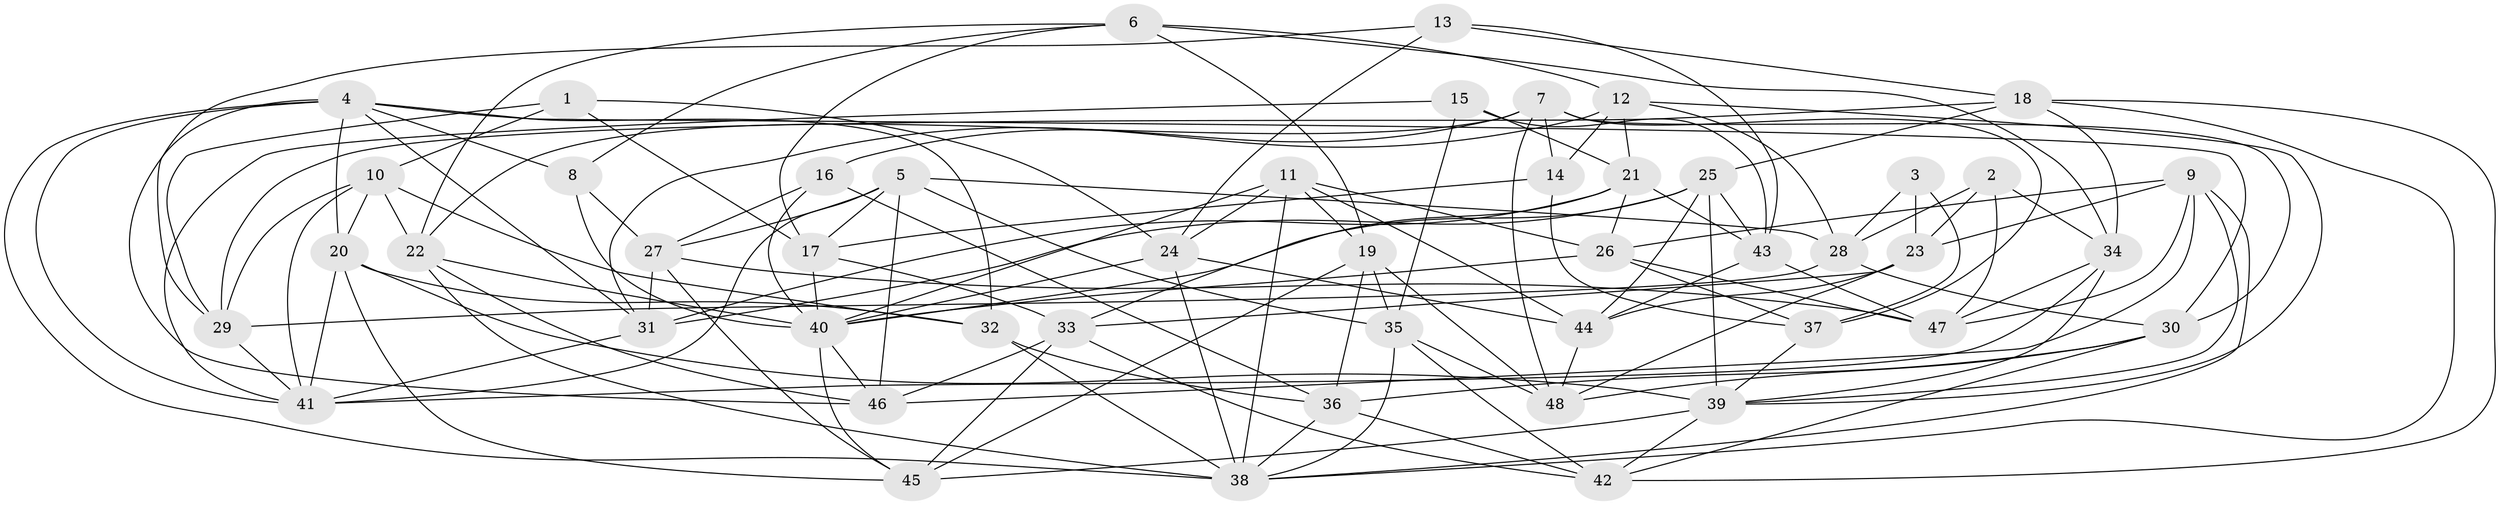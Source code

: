 // original degree distribution, {4: 1.0}
// Generated by graph-tools (version 1.1) at 2025/26/03/09/25 03:26:52]
// undirected, 48 vertices, 141 edges
graph export_dot {
graph [start="1"]
  node [color=gray90,style=filled];
  1;
  2;
  3;
  4;
  5;
  6;
  7;
  8;
  9;
  10;
  11;
  12;
  13;
  14;
  15;
  16;
  17;
  18;
  19;
  20;
  21;
  22;
  23;
  24;
  25;
  26;
  27;
  28;
  29;
  30;
  31;
  32;
  33;
  34;
  35;
  36;
  37;
  38;
  39;
  40;
  41;
  42;
  43;
  44;
  45;
  46;
  47;
  48;
  1 -- 10 [weight=1.0];
  1 -- 17 [weight=1.0];
  1 -- 24 [weight=1.0];
  1 -- 29 [weight=1.0];
  2 -- 23 [weight=1.0];
  2 -- 28 [weight=1.0];
  2 -- 34 [weight=1.0];
  2 -- 47 [weight=1.0];
  3 -- 23 [weight=1.0];
  3 -- 28 [weight=1.0];
  3 -- 37 [weight=2.0];
  4 -- 8 [weight=1.0];
  4 -- 20 [weight=1.0];
  4 -- 30 [weight=1.0];
  4 -- 31 [weight=1.0];
  4 -- 32 [weight=1.0];
  4 -- 38 [weight=1.0];
  4 -- 41 [weight=1.0];
  4 -- 46 [weight=1.0];
  5 -- 17 [weight=1.0];
  5 -- 27 [weight=1.0];
  5 -- 28 [weight=1.0];
  5 -- 35 [weight=1.0];
  5 -- 41 [weight=1.0];
  5 -- 46 [weight=1.0];
  6 -- 8 [weight=1.0];
  6 -- 12 [weight=1.0];
  6 -- 17 [weight=1.0];
  6 -- 19 [weight=1.0];
  6 -- 22 [weight=1.0];
  6 -- 34 [weight=1.0];
  7 -- 14 [weight=1.0];
  7 -- 16 [weight=1.0];
  7 -- 22 [weight=1.0];
  7 -- 30 [weight=1.0];
  7 -- 37 [weight=1.0];
  7 -- 48 [weight=1.0];
  8 -- 27 [weight=1.0];
  8 -- 40 [weight=1.0];
  9 -- 23 [weight=1.0];
  9 -- 26 [weight=1.0];
  9 -- 38 [weight=1.0];
  9 -- 39 [weight=1.0];
  9 -- 46 [weight=1.0];
  9 -- 47 [weight=1.0];
  10 -- 20 [weight=1.0];
  10 -- 22 [weight=1.0];
  10 -- 29 [weight=1.0];
  10 -- 32 [weight=1.0];
  10 -- 41 [weight=1.0];
  11 -- 19 [weight=1.0];
  11 -- 24 [weight=1.0];
  11 -- 26 [weight=1.0];
  11 -- 38 [weight=1.0];
  11 -- 40 [weight=1.0];
  11 -- 44 [weight=1.0];
  12 -- 14 [weight=1.0];
  12 -- 21 [weight=1.0];
  12 -- 28 [weight=1.0];
  12 -- 31 [weight=1.0];
  12 -- 39 [weight=1.0];
  13 -- 18 [weight=1.0];
  13 -- 24 [weight=1.0];
  13 -- 29 [weight=1.0];
  13 -- 43 [weight=1.0];
  14 -- 17 [weight=1.0];
  14 -- 37 [weight=1.0];
  15 -- 21 [weight=1.0];
  15 -- 35 [weight=1.0];
  15 -- 41 [weight=1.0];
  15 -- 43 [weight=1.0];
  16 -- 27 [weight=1.0];
  16 -- 36 [weight=1.0];
  16 -- 40 [weight=1.0];
  17 -- 33 [weight=1.0];
  17 -- 40 [weight=1.0];
  18 -- 25 [weight=1.0];
  18 -- 29 [weight=1.0];
  18 -- 34 [weight=1.0];
  18 -- 38 [weight=1.0];
  18 -- 42 [weight=1.0];
  19 -- 35 [weight=1.0];
  19 -- 36 [weight=1.0];
  19 -- 45 [weight=1.0];
  19 -- 48 [weight=1.0];
  20 -- 32 [weight=1.0];
  20 -- 39 [weight=1.0];
  20 -- 41 [weight=1.0];
  20 -- 45 [weight=1.0];
  21 -- 26 [weight=1.0];
  21 -- 31 [weight=1.0];
  21 -- 33 [weight=1.0];
  21 -- 43 [weight=1.0];
  22 -- 38 [weight=1.0];
  22 -- 40 [weight=1.0];
  22 -- 46 [weight=1.0];
  23 -- 33 [weight=1.0];
  23 -- 44 [weight=1.0];
  23 -- 48 [weight=1.0];
  24 -- 38 [weight=1.0];
  24 -- 40 [weight=1.0];
  24 -- 44 [weight=1.0];
  25 -- 31 [weight=1.0];
  25 -- 39 [weight=1.0];
  25 -- 40 [weight=1.0];
  25 -- 43 [weight=1.0];
  25 -- 44 [weight=1.0];
  26 -- 37 [weight=1.0];
  26 -- 40 [weight=1.0];
  26 -- 47 [weight=1.0];
  27 -- 31 [weight=1.0];
  27 -- 45 [weight=1.0];
  27 -- 47 [weight=1.0];
  28 -- 29 [weight=1.0];
  28 -- 30 [weight=1.0];
  29 -- 41 [weight=1.0];
  30 -- 36 [weight=1.0];
  30 -- 42 [weight=1.0];
  30 -- 48 [weight=1.0];
  31 -- 41 [weight=1.0];
  32 -- 36 [weight=1.0];
  32 -- 38 [weight=2.0];
  33 -- 42 [weight=1.0];
  33 -- 45 [weight=1.0];
  33 -- 46 [weight=1.0];
  34 -- 39 [weight=1.0];
  34 -- 41 [weight=1.0];
  34 -- 47 [weight=1.0];
  35 -- 38 [weight=1.0];
  35 -- 42 [weight=1.0];
  35 -- 48 [weight=1.0];
  36 -- 38 [weight=1.0];
  36 -- 42 [weight=1.0];
  37 -- 39 [weight=1.0];
  39 -- 42 [weight=1.0];
  39 -- 45 [weight=1.0];
  40 -- 45 [weight=1.0];
  40 -- 46 [weight=1.0];
  43 -- 44 [weight=1.0];
  43 -- 47 [weight=1.0];
  44 -- 48 [weight=1.0];
}
